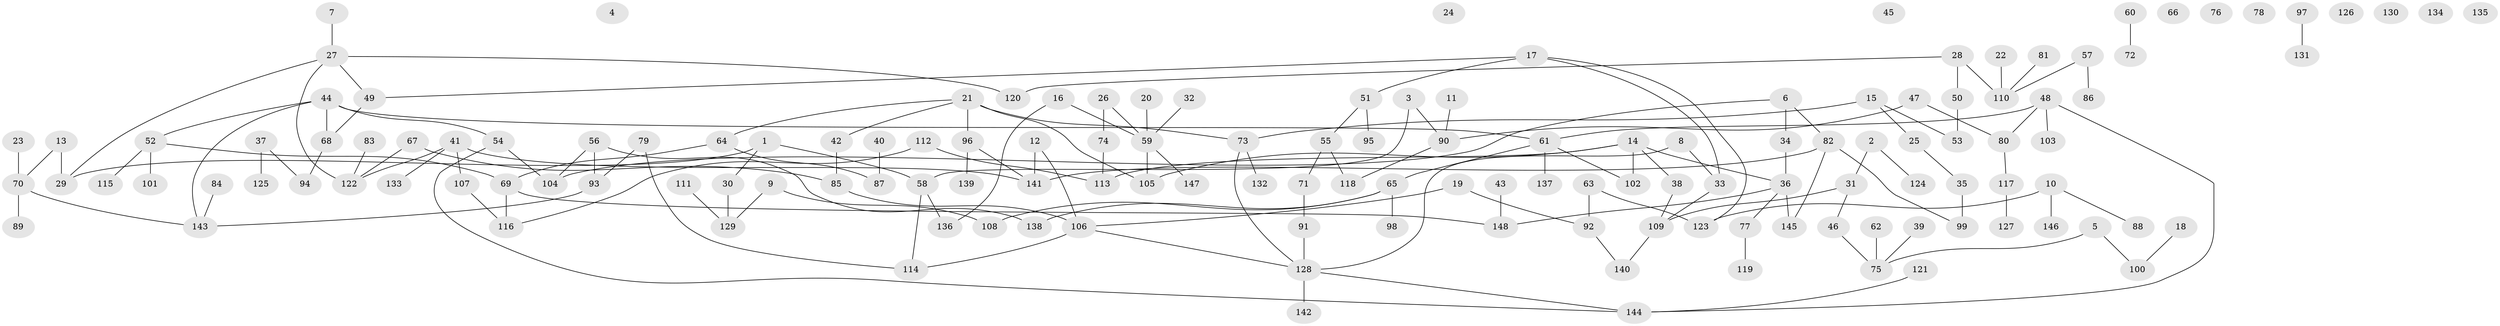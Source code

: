 // coarse degree distribution, {5: 0.09523809523809523, 1: 0.2761904761904762, 2: 0.23809523809523808, 0: 0.10476190476190476, 3: 0.19047619047619047, 4: 0.047619047619047616, 6: 0.01904761904761905, 7: 0.009523809523809525, 8: 0.01904761904761905}
// Generated by graph-tools (version 1.1) at 2025/41/03/06/25 10:41:21]
// undirected, 148 vertices, 165 edges
graph export_dot {
graph [start="1"]
  node [color=gray90,style=filled];
  1;
  2;
  3;
  4;
  5;
  6;
  7;
  8;
  9;
  10;
  11;
  12;
  13;
  14;
  15;
  16;
  17;
  18;
  19;
  20;
  21;
  22;
  23;
  24;
  25;
  26;
  27;
  28;
  29;
  30;
  31;
  32;
  33;
  34;
  35;
  36;
  37;
  38;
  39;
  40;
  41;
  42;
  43;
  44;
  45;
  46;
  47;
  48;
  49;
  50;
  51;
  52;
  53;
  54;
  55;
  56;
  57;
  58;
  59;
  60;
  61;
  62;
  63;
  64;
  65;
  66;
  67;
  68;
  69;
  70;
  71;
  72;
  73;
  74;
  75;
  76;
  77;
  78;
  79;
  80;
  81;
  82;
  83;
  84;
  85;
  86;
  87;
  88;
  89;
  90;
  91;
  92;
  93;
  94;
  95;
  96;
  97;
  98;
  99;
  100;
  101;
  102;
  103;
  104;
  105;
  106;
  107;
  108;
  109;
  110;
  111;
  112;
  113;
  114;
  115;
  116;
  117;
  118;
  119;
  120;
  121;
  122;
  123;
  124;
  125;
  126;
  127;
  128;
  129;
  130;
  131;
  132;
  133;
  134;
  135;
  136;
  137;
  138;
  139;
  140;
  141;
  142;
  143;
  144;
  145;
  146;
  147;
  148;
  1 -- 29;
  1 -- 30;
  1 -- 58;
  2 -- 31;
  2 -- 124;
  3 -- 58;
  3 -- 90;
  5 -- 75;
  5 -- 100;
  6 -- 34;
  6 -- 82;
  6 -- 104;
  7 -- 27;
  8 -- 33;
  8 -- 128;
  9 -- 108;
  9 -- 129;
  10 -- 88;
  10 -- 123;
  10 -- 146;
  11 -- 90;
  12 -- 106;
  12 -- 141;
  13 -- 29;
  13 -- 70;
  14 -- 36;
  14 -- 38;
  14 -- 102;
  14 -- 105;
  14 -- 113;
  15 -- 25;
  15 -- 53;
  15 -- 73;
  16 -- 59;
  16 -- 136;
  17 -- 33;
  17 -- 49;
  17 -- 51;
  17 -- 123;
  18 -- 100;
  19 -- 92;
  19 -- 106;
  20 -- 59;
  21 -- 42;
  21 -- 64;
  21 -- 73;
  21 -- 96;
  21 -- 105;
  22 -- 110;
  23 -- 70;
  25 -- 35;
  26 -- 59;
  26 -- 74;
  27 -- 29;
  27 -- 49;
  27 -- 120;
  27 -- 122;
  28 -- 50;
  28 -- 110;
  28 -- 120;
  30 -- 129;
  31 -- 46;
  31 -- 109;
  32 -- 59;
  33 -- 109;
  34 -- 36;
  35 -- 99;
  36 -- 77;
  36 -- 145;
  36 -- 148;
  37 -- 94;
  37 -- 125;
  38 -- 109;
  39 -- 75;
  40 -- 87;
  41 -- 107;
  41 -- 122;
  41 -- 133;
  41 -- 141;
  42 -- 85;
  43 -- 148;
  44 -- 52;
  44 -- 54;
  44 -- 61;
  44 -- 68;
  44 -- 143;
  46 -- 75;
  47 -- 80;
  47 -- 90;
  48 -- 61;
  48 -- 80;
  48 -- 103;
  48 -- 144;
  49 -- 68;
  50 -- 53;
  51 -- 55;
  51 -- 95;
  52 -- 69;
  52 -- 101;
  52 -- 115;
  54 -- 104;
  54 -- 144;
  55 -- 71;
  55 -- 118;
  56 -- 93;
  56 -- 104;
  56 -- 138;
  57 -- 86;
  57 -- 110;
  58 -- 114;
  58 -- 136;
  59 -- 105;
  59 -- 147;
  60 -- 72;
  61 -- 65;
  61 -- 102;
  61 -- 137;
  62 -- 75;
  63 -- 92;
  63 -- 123;
  64 -- 69;
  64 -- 87;
  65 -- 98;
  65 -- 108;
  65 -- 138;
  67 -- 85;
  67 -- 122;
  68 -- 94;
  69 -- 116;
  69 -- 148;
  70 -- 89;
  70 -- 143;
  71 -- 91;
  73 -- 128;
  73 -- 132;
  74 -- 113;
  77 -- 119;
  79 -- 93;
  79 -- 114;
  80 -- 117;
  81 -- 110;
  82 -- 99;
  82 -- 141;
  82 -- 145;
  83 -- 122;
  84 -- 143;
  85 -- 106;
  90 -- 118;
  91 -- 128;
  92 -- 140;
  93 -- 143;
  96 -- 139;
  96 -- 141;
  97 -- 131;
  106 -- 114;
  106 -- 128;
  107 -- 116;
  109 -- 140;
  111 -- 129;
  112 -- 113;
  112 -- 116;
  117 -- 127;
  121 -- 144;
  128 -- 142;
  128 -- 144;
}
